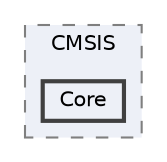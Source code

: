 digraph "build/modules/cmsis/CMSIS/Core"
{
 // LATEX_PDF_SIZE
  bgcolor="transparent";
  edge [fontname=Helvetica,fontsize=10,labelfontname=Helvetica,labelfontsize=10];
  node [fontname=Helvetica,fontsize=10,shape=box,height=0.2,width=0.4];
  compound=true
  subgraph clusterdir_aad57de570692621238f300f904859a7 {
    graph [ bgcolor="#edf0f7", pencolor="grey50", label="CMSIS", fontname=Helvetica,fontsize=10 style="filled,dashed", URL="dir_aad57de570692621238f300f904859a7.html",tooltip=""]
  dir_fd724ab796f731b39aad70450d288c53 [label="Core", fillcolor="#edf0f7", color="grey25", style="filled,bold", URL="dir_fd724ab796f731b39aad70450d288c53.html",tooltip=""];
  }
}
